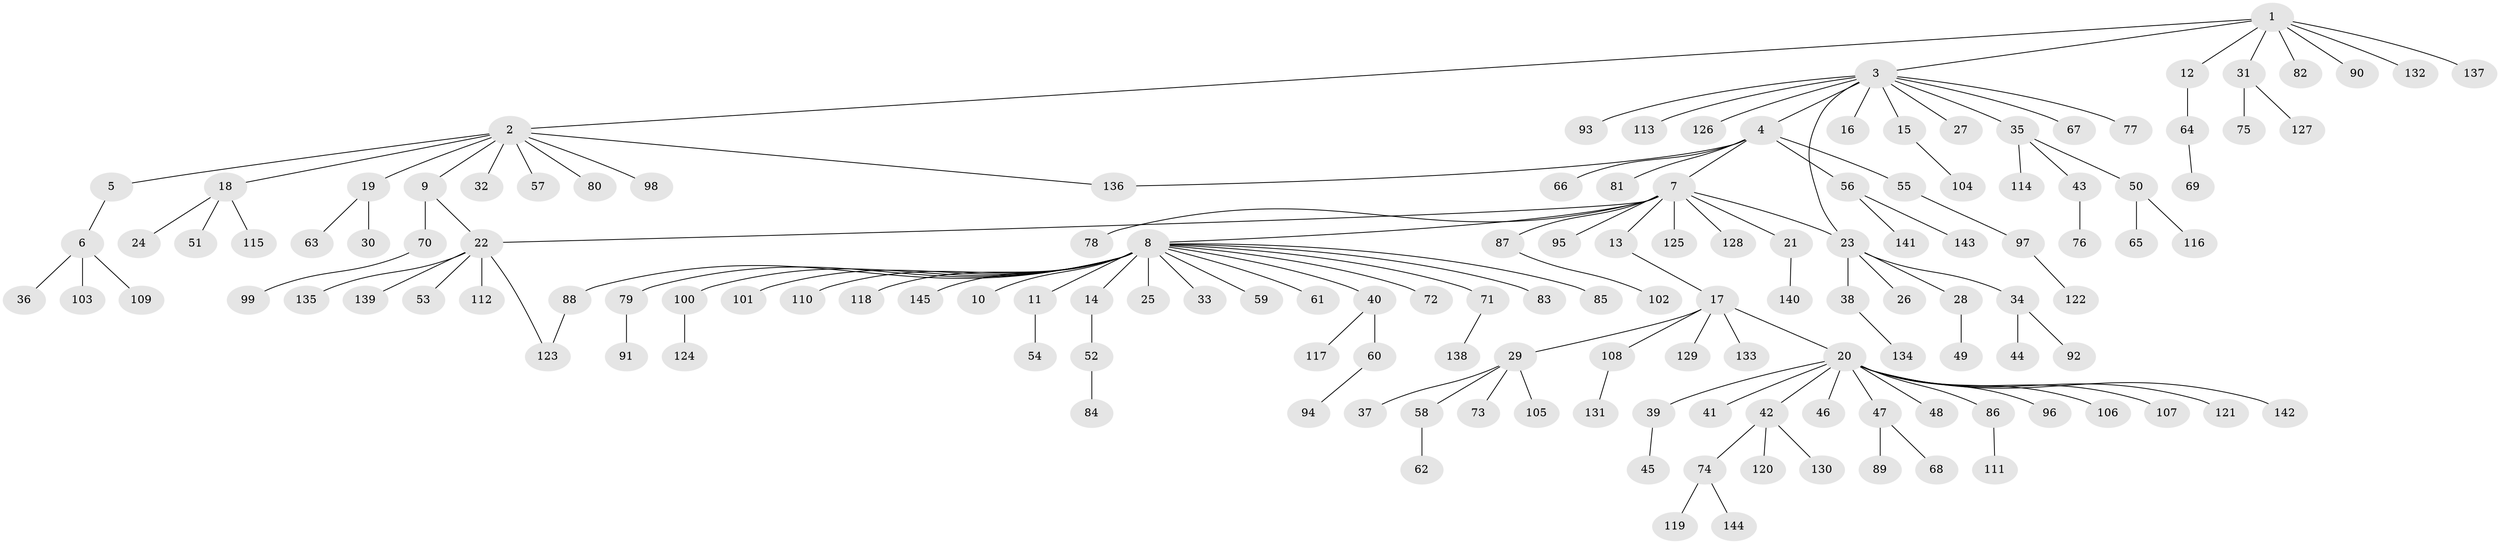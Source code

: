 // coarse degree distribution, {1: 0.8620689655172413, 2: 0.05747126436781609, 4: 0.011494252873563218, 15: 0.011494252873563218, 10: 0.011494252873563218, 6: 0.011494252873563218, 22: 0.011494252873563218, 12: 0.011494252873563218, 20: 0.011494252873563218}
// Generated by graph-tools (version 1.1) at 2025/50/03/04/25 21:50:46]
// undirected, 145 vertices, 148 edges
graph export_dot {
graph [start="1"]
  node [color=gray90,style=filled];
  1;
  2;
  3;
  4;
  5;
  6;
  7;
  8;
  9;
  10;
  11;
  12;
  13;
  14;
  15;
  16;
  17;
  18;
  19;
  20;
  21;
  22;
  23;
  24;
  25;
  26;
  27;
  28;
  29;
  30;
  31;
  32;
  33;
  34;
  35;
  36;
  37;
  38;
  39;
  40;
  41;
  42;
  43;
  44;
  45;
  46;
  47;
  48;
  49;
  50;
  51;
  52;
  53;
  54;
  55;
  56;
  57;
  58;
  59;
  60;
  61;
  62;
  63;
  64;
  65;
  66;
  67;
  68;
  69;
  70;
  71;
  72;
  73;
  74;
  75;
  76;
  77;
  78;
  79;
  80;
  81;
  82;
  83;
  84;
  85;
  86;
  87;
  88;
  89;
  90;
  91;
  92;
  93;
  94;
  95;
  96;
  97;
  98;
  99;
  100;
  101;
  102;
  103;
  104;
  105;
  106;
  107;
  108;
  109;
  110;
  111;
  112;
  113;
  114;
  115;
  116;
  117;
  118;
  119;
  120;
  121;
  122;
  123;
  124;
  125;
  126;
  127;
  128;
  129;
  130;
  131;
  132;
  133;
  134;
  135;
  136;
  137;
  138;
  139;
  140;
  141;
  142;
  143;
  144;
  145;
  1 -- 2;
  1 -- 3;
  1 -- 12;
  1 -- 31;
  1 -- 82;
  1 -- 90;
  1 -- 132;
  1 -- 137;
  2 -- 5;
  2 -- 9;
  2 -- 18;
  2 -- 19;
  2 -- 32;
  2 -- 57;
  2 -- 80;
  2 -- 98;
  2 -- 136;
  3 -- 4;
  3 -- 15;
  3 -- 16;
  3 -- 23;
  3 -- 27;
  3 -- 35;
  3 -- 67;
  3 -- 77;
  3 -- 93;
  3 -- 113;
  3 -- 126;
  4 -- 7;
  4 -- 55;
  4 -- 56;
  4 -- 66;
  4 -- 81;
  4 -- 136;
  5 -- 6;
  6 -- 36;
  6 -- 103;
  6 -- 109;
  7 -- 8;
  7 -- 13;
  7 -- 21;
  7 -- 22;
  7 -- 23;
  7 -- 78;
  7 -- 87;
  7 -- 95;
  7 -- 125;
  7 -- 128;
  8 -- 10;
  8 -- 11;
  8 -- 14;
  8 -- 25;
  8 -- 33;
  8 -- 40;
  8 -- 59;
  8 -- 61;
  8 -- 71;
  8 -- 72;
  8 -- 79;
  8 -- 83;
  8 -- 85;
  8 -- 88;
  8 -- 100;
  8 -- 101;
  8 -- 110;
  8 -- 118;
  8 -- 145;
  9 -- 22;
  9 -- 70;
  11 -- 54;
  12 -- 64;
  13 -- 17;
  14 -- 52;
  15 -- 104;
  17 -- 20;
  17 -- 29;
  17 -- 108;
  17 -- 129;
  17 -- 133;
  18 -- 24;
  18 -- 51;
  18 -- 115;
  19 -- 30;
  19 -- 63;
  20 -- 39;
  20 -- 41;
  20 -- 42;
  20 -- 46;
  20 -- 47;
  20 -- 48;
  20 -- 86;
  20 -- 96;
  20 -- 106;
  20 -- 107;
  20 -- 121;
  20 -- 142;
  21 -- 140;
  22 -- 53;
  22 -- 112;
  22 -- 123;
  22 -- 135;
  22 -- 139;
  23 -- 26;
  23 -- 28;
  23 -- 34;
  23 -- 38;
  28 -- 49;
  29 -- 37;
  29 -- 58;
  29 -- 73;
  29 -- 105;
  31 -- 75;
  31 -- 127;
  34 -- 44;
  34 -- 92;
  35 -- 43;
  35 -- 50;
  35 -- 114;
  38 -- 134;
  39 -- 45;
  40 -- 60;
  40 -- 117;
  42 -- 74;
  42 -- 120;
  42 -- 130;
  43 -- 76;
  47 -- 68;
  47 -- 89;
  50 -- 65;
  50 -- 116;
  52 -- 84;
  55 -- 97;
  56 -- 141;
  56 -- 143;
  58 -- 62;
  60 -- 94;
  64 -- 69;
  70 -- 99;
  71 -- 138;
  74 -- 119;
  74 -- 144;
  79 -- 91;
  86 -- 111;
  87 -- 102;
  88 -- 123;
  97 -- 122;
  100 -- 124;
  108 -- 131;
}
